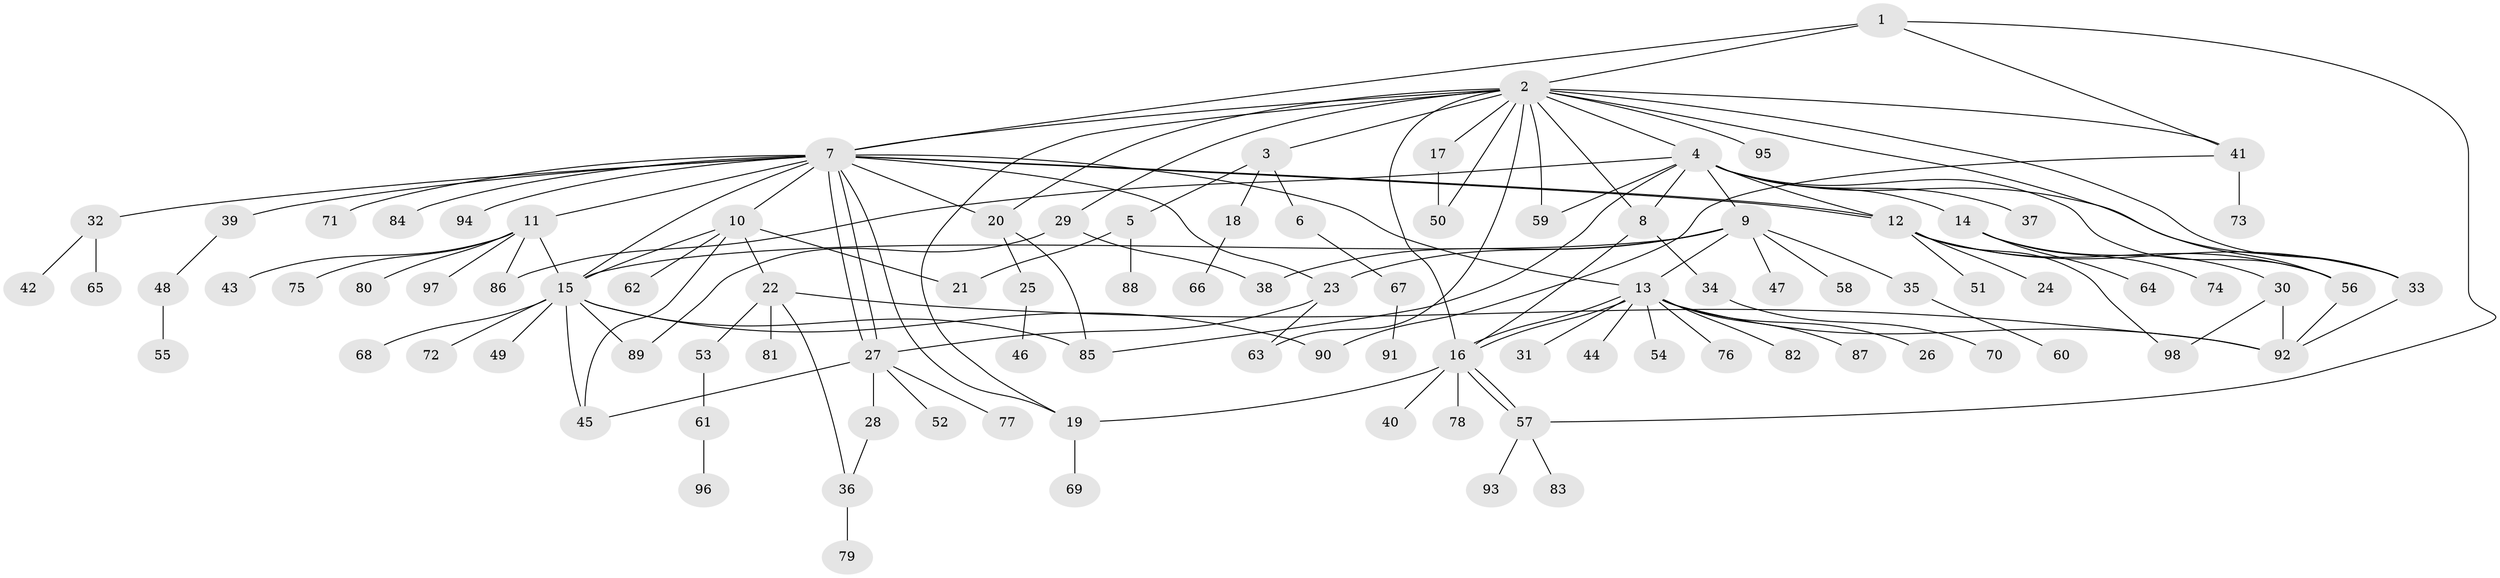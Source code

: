 // Generated by graph-tools (version 1.1) at 2025/14/03/09/25 04:14:34]
// undirected, 98 vertices, 139 edges
graph export_dot {
graph [start="1"]
  node [color=gray90,style=filled];
  1;
  2;
  3;
  4;
  5;
  6;
  7;
  8;
  9;
  10;
  11;
  12;
  13;
  14;
  15;
  16;
  17;
  18;
  19;
  20;
  21;
  22;
  23;
  24;
  25;
  26;
  27;
  28;
  29;
  30;
  31;
  32;
  33;
  34;
  35;
  36;
  37;
  38;
  39;
  40;
  41;
  42;
  43;
  44;
  45;
  46;
  47;
  48;
  49;
  50;
  51;
  52;
  53;
  54;
  55;
  56;
  57;
  58;
  59;
  60;
  61;
  62;
  63;
  64;
  65;
  66;
  67;
  68;
  69;
  70;
  71;
  72;
  73;
  74;
  75;
  76;
  77;
  78;
  79;
  80;
  81;
  82;
  83;
  84;
  85;
  86;
  87;
  88;
  89;
  90;
  91;
  92;
  93;
  94;
  95;
  96;
  97;
  98;
  1 -- 2;
  1 -- 7;
  1 -- 41;
  1 -- 57;
  2 -- 3;
  2 -- 4;
  2 -- 7;
  2 -- 8;
  2 -- 16;
  2 -- 17;
  2 -- 19;
  2 -- 20;
  2 -- 29;
  2 -- 33;
  2 -- 41;
  2 -- 50;
  2 -- 56;
  2 -- 59;
  2 -- 63;
  2 -- 95;
  3 -- 5;
  3 -- 6;
  3 -- 18;
  4 -- 8;
  4 -- 9;
  4 -- 12;
  4 -- 14;
  4 -- 33;
  4 -- 37;
  4 -- 56;
  4 -- 59;
  4 -- 85;
  4 -- 86;
  5 -- 21;
  5 -- 88;
  6 -- 67;
  7 -- 10;
  7 -- 11;
  7 -- 12;
  7 -- 12;
  7 -- 13;
  7 -- 15;
  7 -- 19;
  7 -- 20;
  7 -- 23;
  7 -- 27;
  7 -- 27;
  7 -- 32;
  7 -- 39;
  7 -- 71;
  7 -- 84;
  7 -- 94;
  8 -- 16;
  8 -- 34;
  9 -- 13;
  9 -- 15;
  9 -- 23;
  9 -- 35;
  9 -- 38;
  9 -- 47;
  9 -- 58;
  10 -- 15;
  10 -- 21;
  10 -- 22;
  10 -- 45;
  10 -- 62;
  11 -- 15;
  11 -- 43;
  11 -- 75;
  11 -- 80;
  11 -- 86;
  11 -- 97;
  12 -- 24;
  12 -- 33;
  12 -- 51;
  12 -- 56;
  12 -- 98;
  13 -- 16;
  13 -- 16;
  13 -- 26;
  13 -- 31;
  13 -- 44;
  13 -- 54;
  13 -- 76;
  13 -- 82;
  13 -- 87;
  13 -- 92;
  14 -- 30;
  14 -- 64;
  14 -- 74;
  15 -- 45;
  15 -- 49;
  15 -- 68;
  15 -- 72;
  15 -- 85;
  15 -- 89;
  15 -- 90;
  16 -- 19;
  16 -- 40;
  16 -- 57;
  16 -- 57;
  16 -- 78;
  17 -- 50;
  18 -- 66;
  19 -- 69;
  20 -- 25;
  20 -- 85;
  22 -- 36;
  22 -- 53;
  22 -- 81;
  22 -- 92;
  23 -- 27;
  23 -- 63;
  25 -- 46;
  27 -- 28;
  27 -- 45;
  27 -- 52;
  27 -- 77;
  28 -- 36;
  29 -- 38;
  29 -- 89;
  30 -- 92;
  30 -- 98;
  32 -- 42;
  32 -- 65;
  33 -- 92;
  34 -- 70;
  35 -- 60;
  36 -- 79;
  39 -- 48;
  41 -- 73;
  41 -- 90;
  48 -- 55;
  53 -- 61;
  56 -- 92;
  57 -- 83;
  57 -- 93;
  61 -- 96;
  67 -- 91;
}
